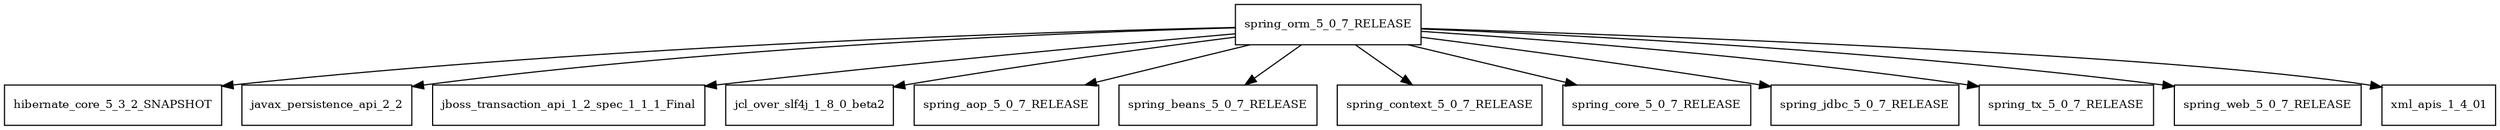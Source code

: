 digraph spring_orm_5_0_7_RELEASE_dependencies {
  node [shape = box, fontsize=10.0];
  spring_orm_5_0_7_RELEASE -> hibernate_core_5_3_2_SNAPSHOT;
  spring_orm_5_0_7_RELEASE -> javax_persistence_api_2_2;
  spring_orm_5_0_7_RELEASE -> jboss_transaction_api_1_2_spec_1_1_1_Final;
  spring_orm_5_0_7_RELEASE -> jcl_over_slf4j_1_8_0_beta2;
  spring_orm_5_0_7_RELEASE -> spring_aop_5_0_7_RELEASE;
  spring_orm_5_0_7_RELEASE -> spring_beans_5_0_7_RELEASE;
  spring_orm_5_0_7_RELEASE -> spring_context_5_0_7_RELEASE;
  spring_orm_5_0_7_RELEASE -> spring_core_5_0_7_RELEASE;
  spring_orm_5_0_7_RELEASE -> spring_jdbc_5_0_7_RELEASE;
  spring_orm_5_0_7_RELEASE -> spring_tx_5_0_7_RELEASE;
  spring_orm_5_0_7_RELEASE -> spring_web_5_0_7_RELEASE;
  spring_orm_5_0_7_RELEASE -> xml_apis_1_4_01;
}
